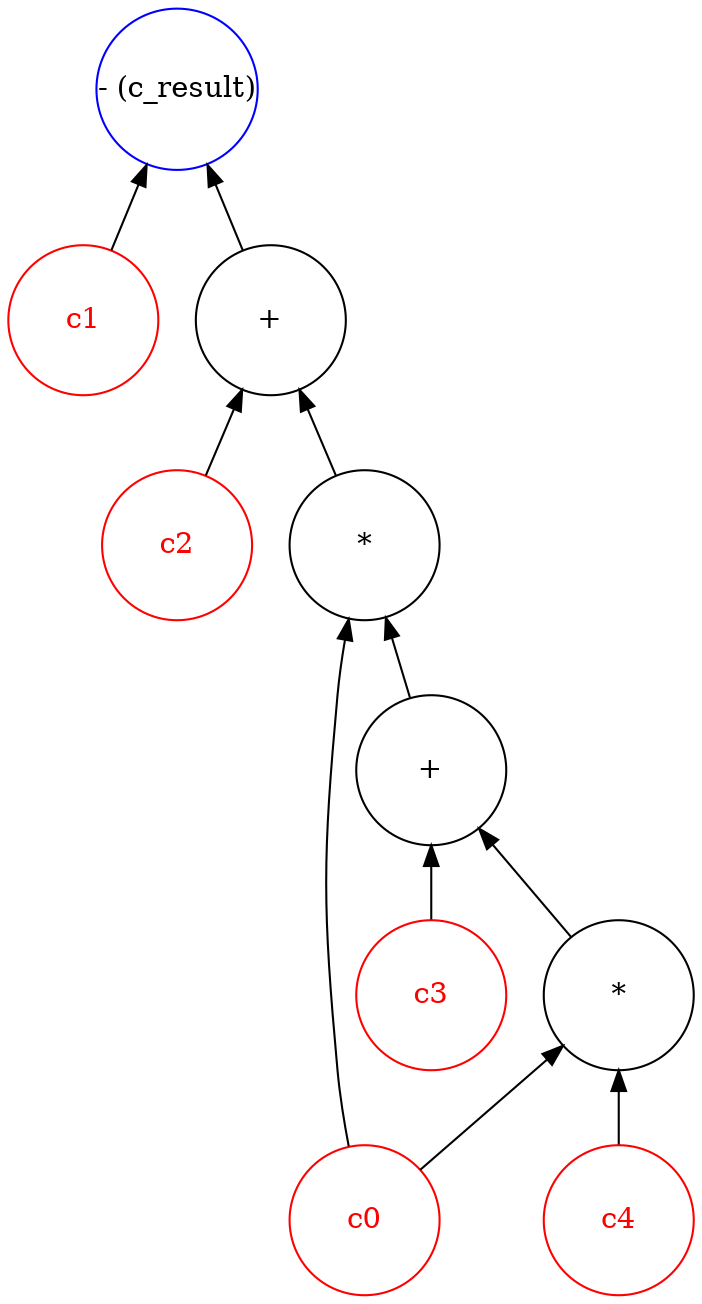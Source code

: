digraph "poly_reg" {
node [shape=circle width=1 margin=0]
edge [dir=back]
2 [label="c1" style=solid color=red fontcolor=red]
3 [label="c2" style=solid color=red fontcolor=red]
1 [label="c0" style=solid color=red fontcolor=red]
4 [label="c3" style=solid color=red fontcolor=red]
5 [label="c4" style=solid color=red fontcolor=red]
12 [label="*" style=solid color=black fontcolor=black]
12 -> 1
12 -> 5
13 [label="+" style=solid color=black fontcolor=black]
13 -> 4
13 -> 12
14 [label="*" style=solid color=black fontcolor=black]
14 -> 1
14 -> 13
10 [label="+" style=solid color=black fontcolor=black]
10 -> 3
10 -> 14
11 [label="- (c_result)" style=solid color=blue fontcolor=black]
11 -> 2
11 -> 10
}
